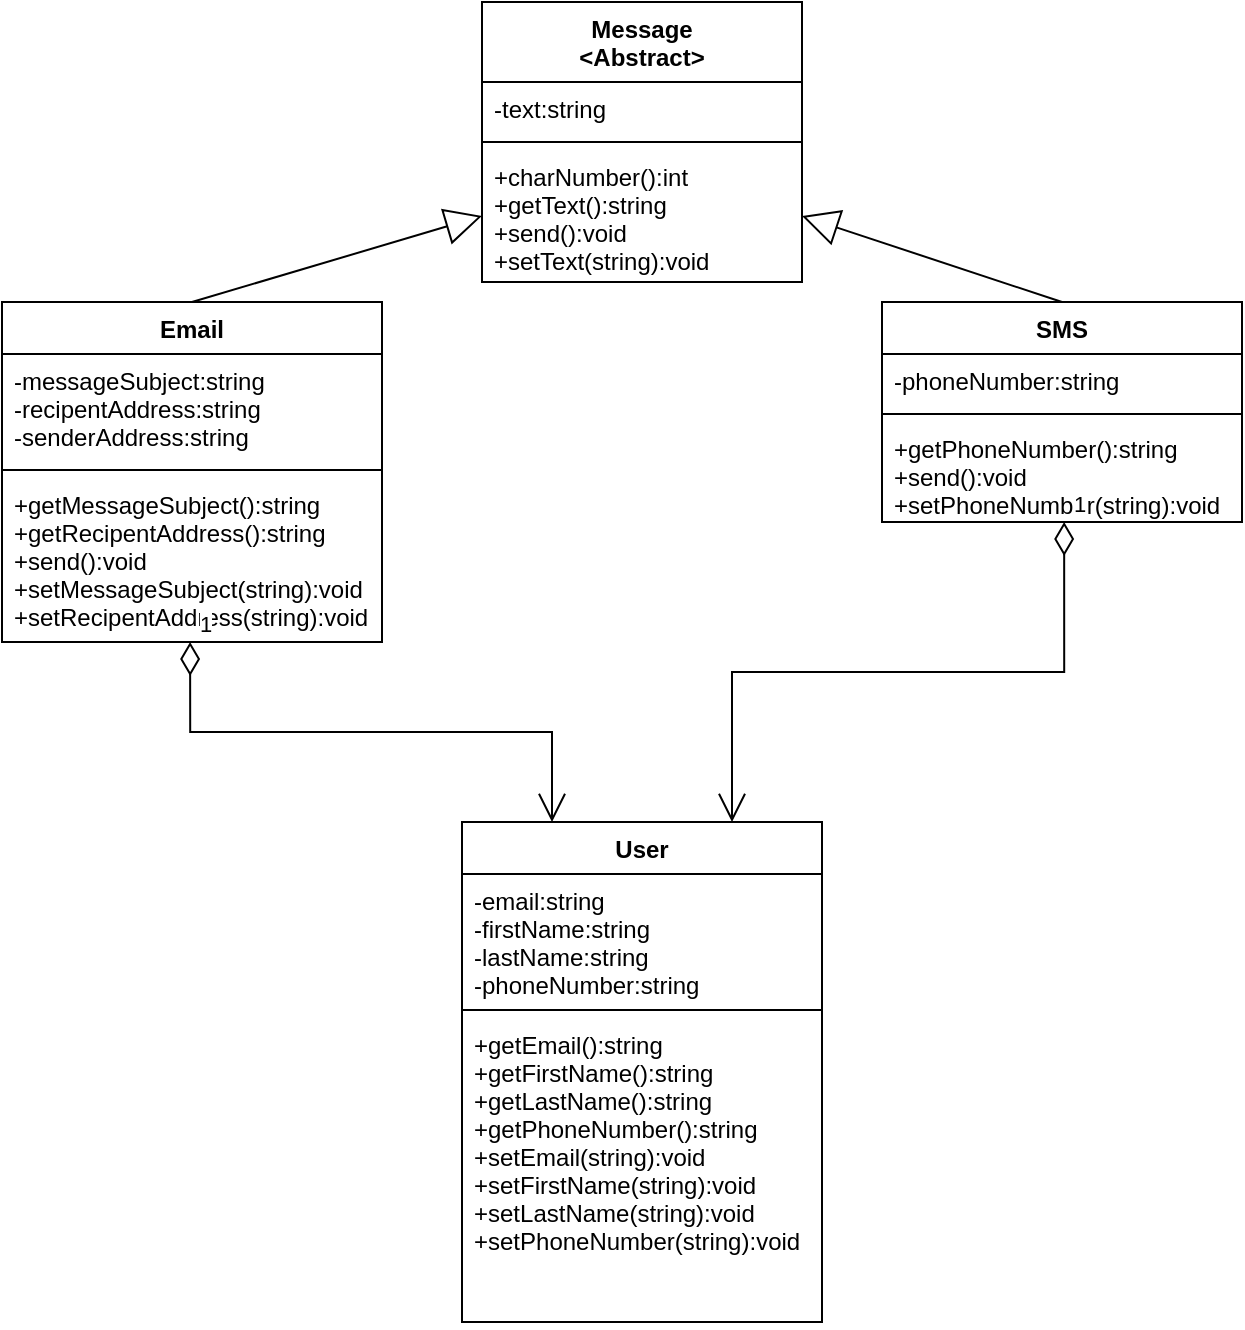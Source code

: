<mxfile version="16.0.0" type="device"><diagram id="C5RBs43oDa-KdzZeNtuy" name="Page-1"><mxGraphModel dx="793" dy="674" grid="1" gridSize="10" guides="1" tooltips="1" connect="1" arrows="1" fold="1" page="1" pageScale="1" pageWidth="827" pageHeight="1169" math="0" shadow="0"><root><mxCell id="WIyWlLk6GJQsqaUBKTNV-0"/><mxCell id="WIyWlLk6GJQsqaUBKTNV-1" parent="WIyWlLk6GJQsqaUBKTNV-0"/><mxCell id="L7pX2P7vmJTDokmHe3tq-16" value="Email" style="swimlane;fontStyle=1;align=center;verticalAlign=top;childLayout=stackLayout;horizontal=1;startSize=26;horizontalStack=0;resizeParent=1;resizeParentMax=0;resizeLast=0;collapsible=1;marginBottom=0;" vertex="1" parent="WIyWlLk6GJQsqaUBKTNV-1"><mxGeometry x="90" y="290" width="190" height="170" as="geometry"/></mxCell><mxCell id="L7pX2P7vmJTDokmHe3tq-17" value="-messageSubject:string&#10;-recipentAddress:string&#10;-senderAddress:string" style="text;strokeColor=none;fillColor=none;align=left;verticalAlign=top;spacingLeft=4;spacingRight=4;overflow=hidden;rotatable=0;points=[[0,0.5],[1,0.5]];portConstraint=eastwest;" vertex="1" parent="L7pX2P7vmJTDokmHe3tq-16"><mxGeometry y="26" width="190" height="54" as="geometry"/></mxCell><mxCell id="L7pX2P7vmJTDokmHe3tq-18" value="" style="line;strokeWidth=1;fillColor=none;align=left;verticalAlign=middle;spacingTop=-1;spacingLeft=3;spacingRight=3;rotatable=0;labelPosition=right;points=[];portConstraint=eastwest;" vertex="1" parent="L7pX2P7vmJTDokmHe3tq-16"><mxGeometry y="80" width="190" height="8" as="geometry"/></mxCell><mxCell id="L7pX2P7vmJTDokmHe3tq-19" value="+getMessageSubject():string&#10;+getRecipentAddress():string&#10;+send():void&#10;+setMessageSubject(string):void&#10;+setRecipentAddress(string):void" style="text;strokeColor=none;fillColor=none;align=left;verticalAlign=top;spacingLeft=4;spacingRight=4;overflow=hidden;rotatable=0;points=[[0,0.5],[1,0.5]];portConstraint=eastwest;" vertex="1" parent="L7pX2P7vmJTDokmHe3tq-16"><mxGeometry y="88" width="190" height="82" as="geometry"/></mxCell><mxCell id="L7pX2P7vmJTDokmHe3tq-20" value="User" style="swimlane;fontStyle=1;align=center;verticalAlign=top;childLayout=stackLayout;horizontal=1;startSize=26;horizontalStack=0;resizeParent=1;resizeParentMax=0;resizeLast=0;collapsible=1;marginBottom=0;" vertex="1" parent="WIyWlLk6GJQsqaUBKTNV-1"><mxGeometry x="320" y="550" width="180" height="250" as="geometry"/></mxCell><mxCell id="L7pX2P7vmJTDokmHe3tq-21" value="-email:string&#10;-firstName:string&#10;-lastName:string&#10;-phoneNumber:string" style="text;strokeColor=none;fillColor=none;align=left;verticalAlign=top;spacingLeft=4;spacingRight=4;overflow=hidden;rotatable=0;points=[[0,0.5],[1,0.5]];portConstraint=eastwest;" vertex="1" parent="L7pX2P7vmJTDokmHe3tq-20"><mxGeometry y="26" width="180" height="64" as="geometry"/></mxCell><mxCell id="L7pX2P7vmJTDokmHe3tq-22" value="" style="line;strokeWidth=1;fillColor=none;align=left;verticalAlign=middle;spacingTop=-1;spacingLeft=3;spacingRight=3;rotatable=0;labelPosition=right;points=[];portConstraint=eastwest;" vertex="1" parent="L7pX2P7vmJTDokmHe3tq-20"><mxGeometry y="90" width="180" height="8" as="geometry"/></mxCell><mxCell id="L7pX2P7vmJTDokmHe3tq-23" value="+getEmail():string&#10;+getFirstName():string&#10;+getLastName():string&#10;+getPhoneNumber():string&#10;+setEmail(string):void&#10;+setFirstName(string):void&#10;+setLastName(string):void&#10;+setPhoneNumber(string):void" style="text;strokeColor=none;fillColor=none;align=left;verticalAlign=top;spacingLeft=4;spacingRight=4;overflow=hidden;rotatable=0;points=[[0,0.5],[1,0.5]];portConstraint=eastwest;" vertex="1" parent="L7pX2P7vmJTDokmHe3tq-20"><mxGeometry y="98" width="180" height="152" as="geometry"/></mxCell><mxCell id="L7pX2P7vmJTDokmHe3tq-24" value="Message&#10;&lt;Abstract&gt;" style="swimlane;fontStyle=1;align=center;verticalAlign=top;childLayout=stackLayout;horizontal=1;startSize=40;horizontalStack=0;resizeParent=1;resizeParentMax=0;resizeLast=0;collapsible=1;marginBottom=0;" vertex="1" parent="WIyWlLk6GJQsqaUBKTNV-1"><mxGeometry x="330" y="140" width="160" height="140" as="geometry"/></mxCell><mxCell id="L7pX2P7vmJTDokmHe3tq-25" value="-text:string" style="text;strokeColor=none;fillColor=none;align=left;verticalAlign=top;spacingLeft=4;spacingRight=4;overflow=hidden;rotatable=0;points=[[0,0.5],[1,0.5]];portConstraint=eastwest;" vertex="1" parent="L7pX2P7vmJTDokmHe3tq-24"><mxGeometry y="40" width="160" height="26" as="geometry"/></mxCell><mxCell id="L7pX2P7vmJTDokmHe3tq-26" value="" style="line;strokeWidth=1;fillColor=none;align=left;verticalAlign=middle;spacingTop=-1;spacingLeft=3;spacingRight=3;rotatable=0;labelPosition=right;points=[];portConstraint=eastwest;" vertex="1" parent="L7pX2P7vmJTDokmHe3tq-24"><mxGeometry y="66" width="160" height="8" as="geometry"/></mxCell><mxCell id="L7pX2P7vmJTDokmHe3tq-27" value="+charNumber():int&#10;+getText():string&#10;+send():void&#10;+setText(string):void" style="text;strokeColor=none;fillColor=none;align=left;verticalAlign=top;spacingLeft=4;spacingRight=4;overflow=hidden;rotatable=0;points=[[0,0.5],[1,0.5]];portConstraint=eastwest;" vertex="1" parent="L7pX2P7vmJTDokmHe3tq-24"><mxGeometry y="74" width="160" height="66" as="geometry"/></mxCell><mxCell id="L7pX2P7vmJTDokmHe3tq-28" value="SMS" style="swimlane;fontStyle=1;align=center;verticalAlign=top;childLayout=stackLayout;horizontal=1;startSize=26;horizontalStack=0;resizeParent=1;resizeParentMax=0;resizeLast=0;collapsible=1;marginBottom=0;" vertex="1" parent="WIyWlLk6GJQsqaUBKTNV-1"><mxGeometry x="530" y="290" width="180" height="110" as="geometry"/></mxCell><mxCell id="L7pX2P7vmJTDokmHe3tq-29" value="-phoneNumber:string" style="text;strokeColor=none;fillColor=none;align=left;verticalAlign=top;spacingLeft=4;spacingRight=4;overflow=hidden;rotatable=0;points=[[0,0.5],[1,0.5]];portConstraint=eastwest;" vertex="1" parent="L7pX2P7vmJTDokmHe3tq-28"><mxGeometry y="26" width="180" height="26" as="geometry"/></mxCell><mxCell id="L7pX2P7vmJTDokmHe3tq-30" value="" style="line;strokeWidth=1;fillColor=none;align=left;verticalAlign=middle;spacingTop=-1;spacingLeft=3;spacingRight=3;rotatable=0;labelPosition=right;points=[];portConstraint=eastwest;" vertex="1" parent="L7pX2P7vmJTDokmHe3tq-28"><mxGeometry y="52" width="180" height="8" as="geometry"/></mxCell><mxCell id="L7pX2P7vmJTDokmHe3tq-31" value="+getPhoneNumber():string&#10;+send():void&#10;+setPhoneNumber(string):void" style="text;strokeColor=none;fillColor=none;align=left;verticalAlign=top;spacingLeft=4;spacingRight=4;overflow=hidden;rotatable=0;points=[[0,0.5],[1,0.5]];portConstraint=eastwest;" vertex="1" parent="L7pX2P7vmJTDokmHe3tq-28"><mxGeometry y="60" width="180" height="50" as="geometry"/></mxCell><mxCell id="L7pX2P7vmJTDokmHe3tq-33" value="" style="endArrow=block;endSize=16;endFill=0;html=1;rounded=0;exitX=0.5;exitY=0;exitDx=0;exitDy=0;entryX=0;entryY=0.5;entryDx=0;entryDy=0;" edge="1" parent="WIyWlLk6GJQsqaUBKTNV-1" source="L7pX2P7vmJTDokmHe3tq-16" target="L7pX2P7vmJTDokmHe3tq-27"><mxGeometry width="160" relative="1" as="geometry"><mxPoint x="330" y="460" as="sourcePoint"/><mxPoint x="490" y="460" as="targetPoint"/></mxGeometry></mxCell><mxCell id="L7pX2P7vmJTDokmHe3tq-35" value="" style="endArrow=block;endSize=16;endFill=0;html=1;rounded=0;exitX=0.5;exitY=0;exitDx=0;exitDy=0;entryX=1;entryY=0.5;entryDx=0;entryDy=0;" edge="1" parent="WIyWlLk6GJQsqaUBKTNV-1" source="L7pX2P7vmJTDokmHe3tq-28" target="L7pX2P7vmJTDokmHe3tq-27"><mxGeometry width="160" relative="1" as="geometry"><mxPoint x="195" y="300" as="sourcePoint"/><mxPoint x="340" y="257" as="targetPoint"/></mxGeometry></mxCell><mxCell id="L7pX2P7vmJTDokmHe3tq-36" value="1" style="endArrow=open;html=1;endSize=12;startArrow=diamondThin;startSize=14;startFill=0;edgeStyle=orthogonalEdgeStyle;align=left;verticalAlign=bottom;rounded=0;exitX=0.506;exitY=1;exitDx=0;exitDy=0;exitPerimeter=0;entryX=0.75;entryY=0;entryDx=0;entryDy=0;" edge="1" parent="WIyWlLk6GJQsqaUBKTNV-1" source="L7pX2P7vmJTDokmHe3tq-31" target="L7pX2P7vmJTDokmHe3tq-20"><mxGeometry x="-1" y="3" relative="1" as="geometry"><mxPoint x="330" y="460" as="sourcePoint"/><mxPoint x="490" y="460" as="targetPoint"/></mxGeometry></mxCell><mxCell id="L7pX2P7vmJTDokmHe3tq-37" value="1" style="endArrow=open;html=1;endSize=12;startArrow=diamondThin;startSize=14;startFill=0;edgeStyle=orthogonalEdgeStyle;align=left;verticalAlign=bottom;rounded=0;exitX=0.495;exitY=1;exitDx=0;exitDy=0;exitPerimeter=0;entryX=0.25;entryY=0;entryDx=0;entryDy=0;" edge="1" parent="WIyWlLk6GJQsqaUBKTNV-1" source="L7pX2P7vmJTDokmHe3tq-19" target="L7pX2P7vmJTDokmHe3tq-20"><mxGeometry x="-1" y="3" relative="1" as="geometry"><mxPoint x="330" y="460" as="sourcePoint"/><mxPoint x="490" y="460" as="targetPoint"/></mxGeometry></mxCell></root></mxGraphModel></diagram></mxfile>